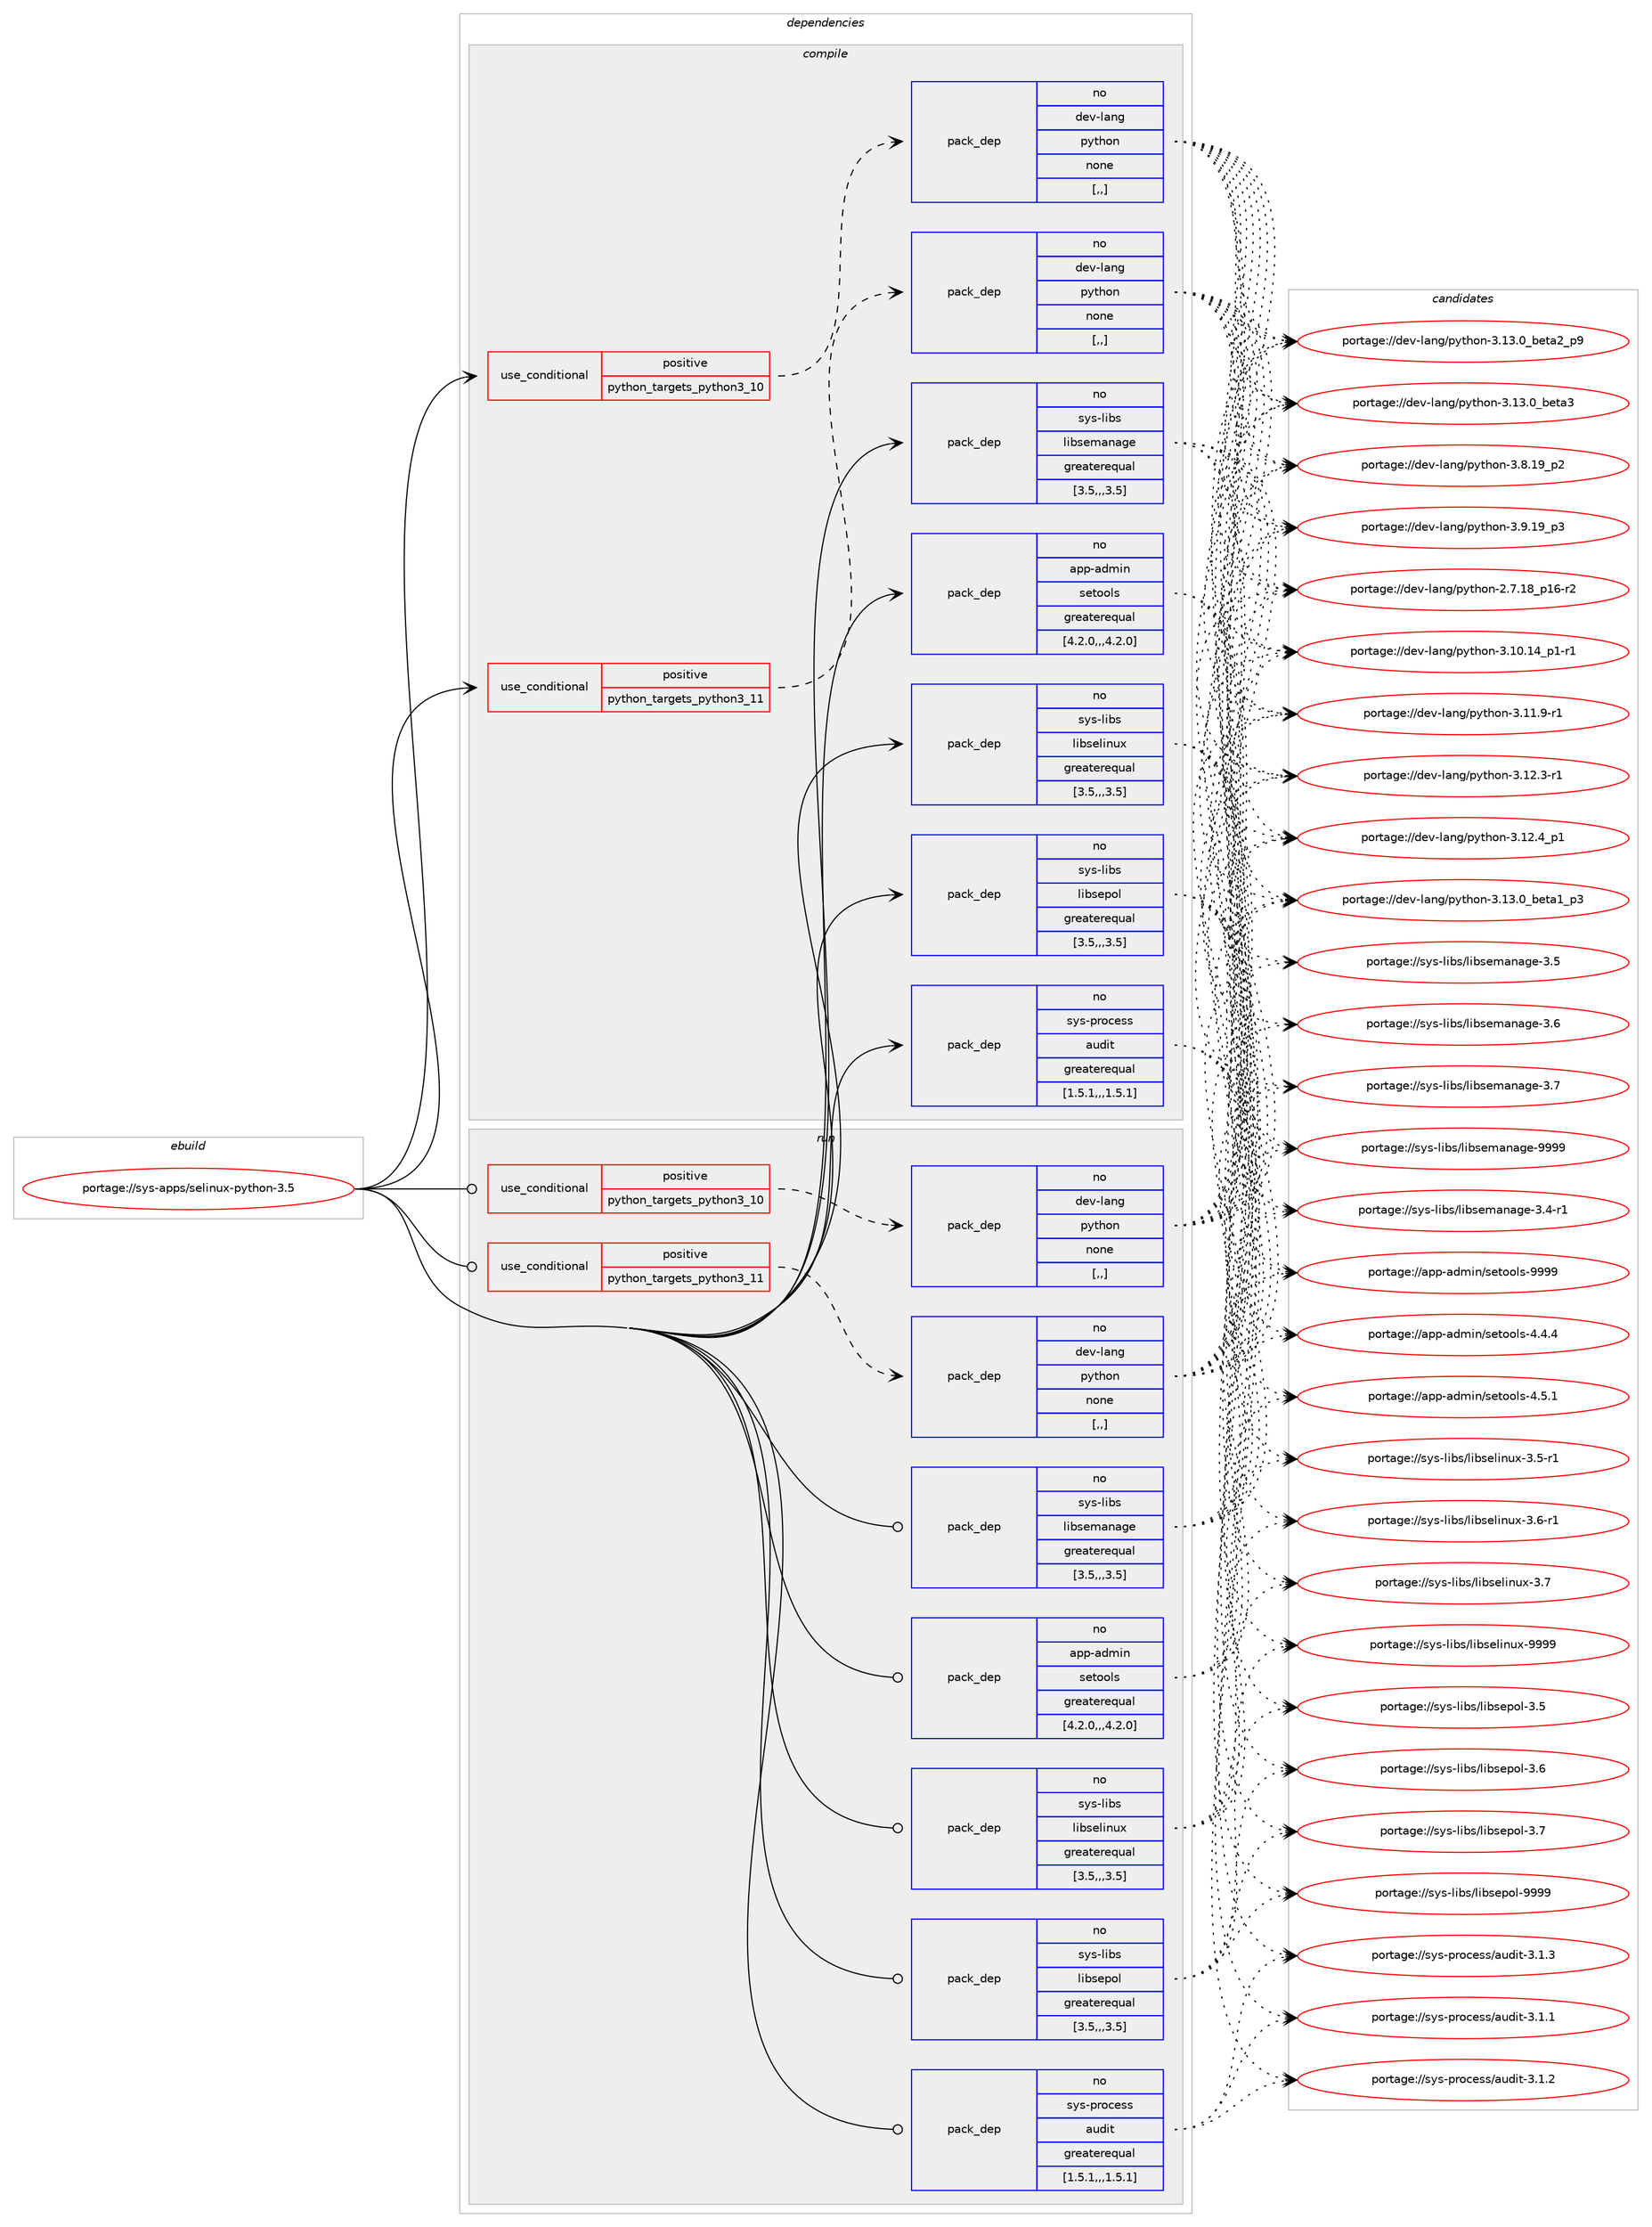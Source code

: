 digraph prolog {

# *************
# Graph options
# *************

newrank=true;
concentrate=true;
compound=true;
graph [rankdir=LR,fontname=Helvetica,fontsize=10,ranksep=1.5];#, ranksep=2.5, nodesep=0.2];
edge  [arrowhead=vee];
node  [fontname=Helvetica,fontsize=10];

# **********
# The ebuild
# **********

subgraph cluster_leftcol {
color=gray;
rank=same;
label=<<i>ebuild</i>>;
id [label="portage://sys-apps/selinux-python-3.5", color=red, width=4, href="../sys-apps/selinux-python-3.5.svg"];
}

# ****************
# The dependencies
# ****************

subgraph cluster_midcol {
color=gray;
label=<<i>dependencies</i>>;
subgraph cluster_compile {
fillcolor="#eeeeee";
style=filled;
label=<<i>compile</i>>;
subgraph cond109181 {
dependency413227 [label=<<TABLE BORDER="0" CELLBORDER="1" CELLSPACING="0" CELLPADDING="4"><TR><TD ROWSPAN="3" CELLPADDING="10">use_conditional</TD></TR><TR><TD>positive</TD></TR><TR><TD>python_targets_python3_10</TD></TR></TABLE>>, shape=none, color=red];
subgraph pack301190 {
dependency413228 [label=<<TABLE BORDER="0" CELLBORDER="1" CELLSPACING="0" CELLPADDING="4" WIDTH="220"><TR><TD ROWSPAN="6" CELLPADDING="30">pack_dep</TD></TR><TR><TD WIDTH="110">no</TD></TR><TR><TD>dev-lang</TD></TR><TR><TD>python</TD></TR><TR><TD>none</TD></TR><TR><TD>[,,]</TD></TR></TABLE>>, shape=none, color=blue];
}
dependency413227:e -> dependency413228:w [weight=20,style="dashed",arrowhead="vee"];
}
id:e -> dependency413227:w [weight=20,style="solid",arrowhead="vee"];
subgraph cond109182 {
dependency413229 [label=<<TABLE BORDER="0" CELLBORDER="1" CELLSPACING="0" CELLPADDING="4"><TR><TD ROWSPAN="3" CELLPADDING="10">use_conditional</TD></TR><TR><TD>positive</TD></TR><TR><TD>python_targets_python3_11</TD></TR></TABLE>>, shape=none, color=red];
subgraph pack301191 {
dependency413230 [label=<<TABLE BORDER="0" CELLBORDER="1" CELLSPACING="0" CELLPADDING="4" WIDTH="220"><TR><TD ROWSPAN="6" CELLPADDING="30">pack_dep</TD></TR><TR><TD WIDTH="110">no</TD></TR><TR><TD>dev-lang</TD></TR><TR><TD>python</TD></TR><TR><TD>none</TD></TR><TR><TD>[,,]</TD></TR></TABLE>>, shape=none, color=blue];
}
dependency413229:e -> dependency413230:w [weight=20,style="dashed",arrowhead="vee"];
}
id:e -> dependency413229:w [weight=20,style="solid",arrowhead="vee"];
subgraph pack301192 {
dependency413231 [label=<<TABLE BORDER="0" CELLBORDER="1" CELLSPACING="0" CELLPADDING="4" WIDTH="220"><TR><TD ROWSPAN="6" CELLPADDING="30">pack_dep</TD></TR><TR><TD WIDTH="110">no</TD></TR><TR><TD>app-admin</TD></TR><TR><TD>setools</TD></TR><TR><TD>greaterequal</TD></TR><TR><TD>[4.2.0,,,4.2.0]</TD></TR></TABLE>>, shape=none, color=blue];
}
id:e -> dependency413231:w [weight=20,style="solid",arrowhead="vee"];
subgraph pack301193 {
dependency413232 [label=<<TABLE BORDER="0" CELLBORDER="1" CELLSPACING="0" CELLPADDING="4" WIDTH="220"><TR><TD ROWSPAN="6" CELLPADDING="30">pack_dep</TD></TR><TR><TD WIDTH="110">no</TD></TR><TR><TD>sys-libs</TD></TR><TR><TD>libselinux</TD></TR><TR><TD>greaterequal</TD></TR><TR><TD>[3.5,,,3.5]</TD></TR></TABLE>>, shape=none, color=blue];
}
id:e -> dependency413232:w [weight=20,style="solid",arrowhead="vee"];
subgraph pack301194 {
dependency413233 [label=<<TABLE BORDER="0" CELLBORDER="1" CELLSPACING="0" CELLPADDING="4" WIDTH="220"><TR><TD ROWSPAN="6" CELLPADDING="30">pack_dep</TD></TR><TR><TD WIDTH="110">no</TD></TR><TR><TD>sys-libs</TD></TR><TR><TD>libsemanage</TD></TR><TR><TD>greaterequal</TD></TR><TR><TD>[3.5,,,3.5]</TD></TR></TABLE>>, shape=none, color=blue];
}
id:e -> dependency413233:w [weight=20,style="solid",arrowhead="vee"];
subgraph pack301195 {
dependency413234 [label=<<TABLE BORDER="0" CELLBORDER="1" CELLSPACING="0" CELLPADDING="4" WIDTH="220"><TR><TD ROWSPAN="6" CELLPADDING="30">pack_dep</TD></TR><TR><TD WIDTH="110">no</TD></TR><TR><TD>sys-libs</TD></TR><TR><TD>libsepol</TD></TR><TR><TD>greaterequal</TD></TR><TR><TD>[3.5,,,3.5]</TD></TR></TABLE>>, shape=none, color=blue];
}
id:e -> dependency413234:w [weight=20,style="solid",arrowhead="vee"];
subgraph pack301196 {
dependency413235 [label=<<TABLE BORDER="0" CELLBORDER="1" CELLSPACING="0" CELLPADDING="4" WIDTH="220"><TR><TD ROWSPAN="6" CELLPADDING="30">pack_dep</TD></TR><TR><TD WIDTH="110">no</TD></TR><TR><TD>sys-process</TD></TR><TR><TD>audit</TD></TR><TR><TD>greaterequal</TD></TR><TR><TD>[1.5.1,,,1.5.1]</TD></TR></TABLE>>, shape=none, color=blue];
}
id:e -> dependency413235:w [weight=20,style="solid",arrowhead="vee"];
}
subgraph cluster_compileandrun {
fillcolor="#eeeeee";
style=filled;
label=<<i>compile and run</i>>;
}
subgraph cluster_run {
fillcolor="#eeeeee";
style=filled;
label=<<i>run</i>>;
subgraph cond109183 {
dependency413236 [label=<<TABLE BORDER="0" CELLBORDER="1" CELLSPACING="0" CELLPADDING="4"><TR><TD ROWSPAN="3" CELLPADDING="10">use_conditional</TD></TR><TR><TD>positive</TD></TR><TR><TD>python_targets_python3_10</TD></TR></TABLE>>, shape=none, color=red];
subgraph pack301197 {
dependency413237 [label=<<TABLE BORDER="0" CELLBORDER="1" CELLSPACING="0" CELLPADDING="4" WIDTH="220"><TR><TD ROWSPAN="6" CELLPADDING="30">pack_dep</TD></TR><TR><TD WIDTH="110">no</TD></TR><TR><TD>dev-lang</TD></TR><TR><TD>python</TD></TR><TR><TD>none</TD></TR><TR><TD>[,,]</TD></TR></TABLE>>, shape=none, color=blue];
}
dependency413236:e -> dependency413237:w [weight=20,style="dashed",arrowhead="vee"];
}
id:e -> dependency413236:w [weight=20,style="solid",arrowhead="odot"];
subgraph cond109184 {
dependency413238 [label=<<TABLE BORDER="0" CELLBORDER="1" CELLSPACING="0" CELLPADDING="4"><TR><TD ROWSPAN="3" CELLPADDING="10">use_conditional</TD></TR><TR><TD>positive</TD></TR><TR><TD>python_targets_python3_11</TD></TR></TABLE>>, shape=none, color=red];
subgraph pack301198 {
dependency413239 [label=<<TABLE BORDER="0" CELLBORDER="1" CELLSPACING="0" CELLPADDING="4" WIDTH="220"><TR><TD ROWSPAN="6" CELLPADDING="30">pack_dep</TD></TR><TR><TD WIDTH="110">no</TD></TR><TR><TD>dev-lang</TD></TR><TR><TD>python</TD></TR><TR><TD>none</TD></TR><TR><TD>[,,]</TD></TR></TABLE>>, shape=none, color=blue];
}
dependency413238:e -> dependency413239:w [weight=20,style="dashed",arrowhead="vee"];
}
id:e -> dependency413238:w [weight=20,style="solid",arrowhead="odot"];
subgraph pack301199 {
dependency413240 [label=<<TABLE BORDER="0" CELLBORDER="1" CELLSPACING="0" CELLPADDING="4" WIDTH="220"><TR><TD ROWSPAN="6" CELLPADDING="30">pack_dep</TD></TR><TR><TD WIDTH="110">no</TD></TR><TR><TD>app-admin</TD></TR><TR><TD>setools</TD></TR><TR><TD>greaterequal</TD></TR><TR><TD>[4.2.0,,,4.2.0]</TD></TR></TABLE>>, shape=none, color=blue];
}
id:e -> dependency413240:w [weight=20,style="solid",arrowhead="odot"];
subgraph pack301200 {
dependency413241 [label=<<TABLE BORDER="0" CELLBORDER="1" CELLSPACING="0" CELLPADDING="4" WIDTH="220"><TR><TD ROWSPAN="6" CELLPADDING="30">pack_dep</TD></TR><TR><TD WIDTH="110">no</TD></TR><TR><TD>sys-libs</TD></TR><TR><TD>libselinux</TD></TR><TR><TD>greaterequal</TD></TR><TR><TD>[3.5,,,3.5]</TD></TR></TABLE>>, shape=none, color=blue];
}
id:e -> dependency413241:w [weight=20,style="solid",arrowhead="odot"];
subgraph pack301201 {
dependency413242 [label=<<TABLE BORDER="0" CELLBORDER="1" CELLSPACING="0" CELLPADDING="4" WIDTH="220"><TR><TD ROWSPAN="6" CELLPADDING="30">pack_dep</TD></TR><TR><TD WIDTH="110">no</TD></TR><TR><TD>sys-libs</TD></TR><TR><TD>libsemanage</TD></TR><TR><TD>greaterequal</TD></TR><TR><TD>[3.5,,,3.5]</TD></TR></TABLE>>, shape=none, color=blue];
}
id:e -> dependency413242:w [weight=20,style="solid",arrowhead="odot"];
subgraph pack301202 {
dependency413243 [label=<<TABLE BORDER="0" CELLBORDER="1" CELLSPACING="0" CELLPADDING="4" WIDTH="220"><TR><TD ROWSPAN="6" CELLPADDING="30">pack_dep</TD></TR><TR><TD WIDTH="110">no</TD></TR><TR><TD>sys-libs</TD></TR><TR><TD>libsepol</TD></TR><TR><TD>greaterequal</TD></TR><TR><TD>[3.5,,,3.5]</TD></TR></TABLE>>, shape=none, color=blue];
}
id:e -> dependency413243:w [weight=20,style="solid",arrowhead="odot"];
subgraph pack301203 {
dependency413244 [label=<<TABLE BORDER="0" CELLBORDER="1" CELLSPACING="0" CELLPADDING="4" WIDTH="220"><TR><TD ROWSPAN="6" CELLPADDING="30">pack_dep</TD></TR><TR><TD WIDTH="110">no</TD></TR><TR><TD>sys-process</TD></TR><TR><TD>audit</TD></TR><TR><TD>greaterequal</TD></TR><TR><TD>[1.5.1,,,1.5.1]</TD></TR></TABLE>>, shape=none, color=blue];
}
id:e -> dependency413244:w [weight=20,style="solid",arrowhead="odot"];
}
}

# **************
# The candidates
# **************

subgraph cluster_choices {
rank=same;
color=gray;
label=<<i>candidates</i>>;

subgraph choice301190 {
color=black;
nodesep=1;
choice100101118451089711010347112121116104111110455046554649569511249544511450 [label="portage://dev-lang/python-2.7.18_p16-r2", color=red, width=4,href="../dev-lang/python-2.7.18_p16-r2.svg"];
choice100101118451089711010347112121116104111110455146494846495295112494511449 [label="portage://dev-lang/python-3.10.14_p1-r1", color=red, width=4,href="../dev-lang/python-3.10.14_p1-r1.svg"];
choice100101118451089711010347112121116104111110455146494946574511449 [label="portage://dev-lang/python-3.11.9-r1", color=red, width=4,href="../dev-lang/python-3.11.9-r1.svg"];
choice100101118451089711010347112121116104111110455146495046514511449 [label="portage://dev-lang/python-3.12.3-r1", color=red, width=4,href="../dev-lang/python-3.12.3-r1.svg"];
choice100101118451089711010347112121116104111110455146495046529511249 [label="portage://dev-lang/python-3.12.4_p1", color=red, width=4,href="../dev-lang/python-3.12.4_p1.svg"];
choice10010111845108971101034711212111610411111045514649514648959810111697499511251 [label="portage://dev-lang/python-3.13.0_beta1_p3", color=red, width=4,href="../dev-lang/python-3.13.0_beta1_p3.svg"];
choice10010111845108971101034711212111610411111045514649514648959810111697509511257 [label="portage://dev-lang/python-3.13.0_beta2_p9", color=red, width=4,href="../dev-lang/python-3.13.0_beta2_p9.svg"];
choice1001011184510897110103471121211161041111104551464951464895981011169751 [label="portage://dev-lang/python-3.13.0_beta3", color=red, width=4,href="../dev-lang/python-3.13.0_beta3.svg"];
choice100101118451089711010347112121116104111110455146564649579511250 [label="portage://dev-lang/python-3.8.19_p2", color=red, width=4,href="../dev-lang/python-3.8.19_p2.svg"];
choice100101118451089711010347112121116104111110455146574649579511251 [label="portage://dev-lang/python-3.9.19_p3", color=red, width=4,href="../dev-lang/python-3.9.19_p3.svg"];
dependency413228:e -> choice100101118451089711010347112121116104111110455046554649569511249544511450:w [style=dotted,weight="100"];
dependency413228:e -> choice100101118451089711010347112121116104111110455146494846495295112494511449:w [style=dotted,weight="100"];
dependency413228:e -> choice100101118451089711010347112121116104111110455146494946574511449:w [style=dotted,weight="100"];
dependency413228:e -> choice100101118451089711010347112121116104111110455146495046514511449:w [style=dotted,weight="100"];
dependency413228:e -> choice100101118451089711010347112121116104111110455146495046529511249:w [style=dotted,weight="100"];
dependency413228:e -> choice10010111845108971101034711212111610411111045514649514648959810111697499511251:w [style=dotted,weight="100"];
dependency413228:e -> choice10010111845108971101034711212111610411111045514649514648959810111697509511257:w [style=dotted,weight="100"];
dependency413228:e -> choice1001011184510897110103471121211161041111104551464951464895981011169751:w [style=dotted,weight="100"];
dependency413228:e -> choice100101118451089711010347112121116104111110455146564649579511250:w [style=dotted,weight="100"];
dependency413228:e -> choice100101118451089711010347112121116104111110455146574649579511251:w [style=dotted,weight="100"];
}
subgraph choice301191 {
color=black;
nodesep=1;
choice100101118451089711010347112121116104111110455046554649569511249544511450 [label="portage://dev-lang/python-2.7.18_p16-r2", color=red, width=4,href="../dev-lang/python-2.7.18_p16-r2.svg"];
choice100101118451089711010347112121116104111110455146494846495295112494511449 [label="portage://dev-lang/python-3.10.14_p1-r1", color=red, width=4,href="../dev-lang/python-3.10.14_p1-r1.svg"];
choice100101118451089711010347112121116104111110455146494946574511449 [label="portage://dev-lang/python-3.11.9-r1", color=red, width=4,href="../dev-lang/python-3.11.9-r1.svg"];
choice100101118451089711010347112121116104111110455146495046514511449 [label="portage://dev-lang/python-3.12.3-r1", color=red, width=4,href="../dev-lang/python-3.12.3-r1.svg"];
choice100101118451089711010347112121116104111110455146495046529511249 [label="portage://dev-lang/python-3.12.4_p1", color=red, width=4,href="../dev-lang/python-3.12.4_p1.svg"];
choice10010111845108971101034711212111610411111045514649514648959810111697499511251 [label="portage://dev-lang/python-3.13.0_beta1_p3", color=red, width=4,href="../dev-lang/python-3.13.0_beta1_p3.svg"];
choice10010111845108971101034711212111610411111045514649514648959810111697509511257 [label="portage://dev-lang/python-3.13.0_beta2_p9", color=red, width=4,href="../dev-lang/python-3.13.0_beta2_p9.svg"];
choice1001011184510897110103471121211161041111104551464951464895981011169751 [label="portage://dev-lang/python-3.13.0_beta3", color=red, width=4,href="../dev-lang/python-3.13.0_beta3.svg"];
choice100101118451089711010347112121116104111110455146564649579511250 [label="portage://dev-lang/python-3.8.19_p2", color=red, width=4,href="../dev-lang/python-3.8.19_p2.svg"];
choice100101118451089711010347112121116104111110455146574649579511251 [label="portage://dev-lang/python-3.9.19_p3", color=red, width=4,href="../dev-lang/python-3.9.19_p3.svg"];
dependency413230:e -> choice100101118451089711010347112121116104111110455046554649569511249544511450:w [style=dotted,weight="100"];
dependency413230:e -> choice100101118451089711010347112121116104111110455146494846495295112494511449:w [style=dotted,weight="100"];
dependency413230:e -> choice100101118451089711010347112121116104111110455146494946574511449:w [style=dotted,weight="100"];
dependency413230:e -> choice100101118451089711010347112121116104111110455146495046514511449:w [style=dotted,weight="100"];
dependency413230:e -> choice100101118451089711010347112121116104111110455146495046529511249:w [style=dotted,weight="100"];
dependency413230:e -> choice10010111845108971101034711212111610411111045514649514648959810111697499511251:w [style=dotted,weight="100"];
dependency413230:e -> choice10010111845108971101034711212111610411111045514649514648959810111697509511257:w [style=dotted,weight="100"];
dependency413230:e -> choice1001011184510897110103471121211161041111104551464951464895981011169751:w [style=dotted,weight="100"];
dependency413230:e -> choice100101118451089711010347112121116104111110455146564649579511250:w [style=dotted,weight="100"];
dependency413230:e -> choice100101118451089711010347112121116104111110455146574649579511251:w [style=dotted,weight="100"];
}
subgraph choice301192 {
color=black;
nodesep=1;
choice97112112459710010910511047115101116111111108115455246524652 [label="portage://app-admin/setools-4.4.4", color=red, width=4,href="../app-admin/setools-4.4.4.svg"];
choice97112112459710010910511047115101116111111108115455246534649 [label="portage://app-admin/setools-4.5.1", color=red, width=4,href="../app-admin/setools-4.5.1.svg"];
choice971121124597100109105110471151011161111111081154557575757 [label="portage://app-admin/setools-9999", color=red, width=4,href="../app-admin/setools-9999.svg"];
dependency413231:e -> choice97112112459710010910511047115101116111111108115455246524652:w [style=dotted,weight="100"];
dependency413231:e -> choice97112112459710010910511047115101116111111108115455246534649:w [style=dotted,weight="100"];
dependency413231:e -> choice971121124597100109105110471151011161111111081154557575757:w [style=dotted,weight="100"];
}
subgraph choice301193 {
color=black;
nodesep=1;
choice11512111545108105981154710810598115101108105110117120455146534511449 [label="portage://sys-libs/libselinux-3.5-r1", color=red, width=4,href="../sys-libs/libselinux-3.5-r1.svg"];
choice11512111545108105981154710810598115101108105110117120455146544511449 [label="portage://sys-libs/libselinux-3.6-r1", color=red, width=4,href="../sys-libs/libselinux-3.6-r1.svg"];
choice1151211154510810598115471081059811510110810511011712045514655 [label="portage://sys-libs/libselinux-3.7", color=red, width=4,href="../sys-libs/libselinux-3.7.svg"];
choice115121115451081059811547108105981151011081051101171204557575757 [label="portage://sys-libs/libselinux-9999", color=red, width=4,href="../sys-libs/libselinux-9999.svg"];
dependency413232:e -> choice11512111545108105981154710810598115101108105110117120455146534511449:w [style=dotted,weight="100"];
dependency413232:e -> choice11512111545108105981154710810598115101108105110117120455146544511449:w [style=dotted,weight="100"];
dependency413232:e -> choice1151211154510810598115471081059811510110810511011712045514655:w [style=dotted,weight="100"];
dependency413232:e -> choice115121115451081059811547108105981151011081051101171204557575757:w [style=dotted,weight="100"];
}
subgraph choice301194 {
color=black;
nodesep=1;
choice115121115451081059811547108105981151011099711097103101455146524511449 [label="portage://sys-libs/libsemanage-3.4-r1", color=red, width=4,href="../sys-libs/libsemanage-3.4-r1.svg"];
choice11512111545108105981154710810598115101109971109710310145514653 [label="portage://sys-libs/libsemanage-3.5", color=red, width=4,href="../sys-libs/libsemanage-3.5.svg"];
choice11512111545108105981154710810598115101109971109710310145514654 [label="portage://sys-libs/libsemanage-3.6", color=red, width=4,href="../sys-libs/libsemanage-3.6.svg"];
choice11512111545108105981154710810598115101109971109710310145514655 [label="portage://sys-libs/libsemanage-3.7", color=red, width=4,href="../sys-libs/libsemanage-3.7.svg"];
choice1151211154510810598115471081059811510110997110971031014557575757 [label="portage://sys-libs/libsemanage-9999", color=red, width=4,href="../sys-libs/libsemanage-9999.svg"];
dependency413233:e -> choice115121115451081059811547108105981151011099711097103101455146524511449:w [style=dotted,weight="100"];
dependency413233:e -> choice11512111545108105981154710810598115101109971109710310145514653:w [style=dotted,weight="100"];
dependency413233:e -> choice11512111545108105981154710810598115101109971109710310145514654:w [style=dotted,weight="100"];
dependency413233:e -> choice11512111545108105981154710810598115101109971109710310145514655:w [style=dotted,weight="100"];
dependency413233:e -> choice1151211154510810598115471081059811510110997110971031014557575757:w [style=dotted,weight="100"];
}
subgraph choice301195 {
color=black;
nodesep=1;
choice1151211154510810598115471081059811510111211110845514653 [label="portage://sys-libs/libsepol-3.5", color=red, width=4,href="../sys-libs/libsepol-3.5.svg"];
choice1151211154510810598115471081059811510111211110845514654 [label="portage://sys-libs/libsepol-3.6", color=red, width=4,href="../sys-libs/libsepol-3.6.svg"];
choice1151211154510810598115471081059811510111211110845514655 [label="portage://sys-libs/libsepol-3.7", color=red, width=4,href="../sys-libs/libsepol-3.7.svg"];
choice115121115451081059811547108105981151011121111084557575757 [label="portage://sys-libs/libsepol-9999", color=red, width=4,href="../sys-libs/libsepol-9999.svg"];
dependency413234:e -> choice1151211154510810598115471081059811510111211110845514653:w [style=dotted,weight="100"];
dependency413234:e -> choice1151211154510810598115471081059811510111211110845514654:w [style=dotted,weight="100"];
dependency413234:e -> choice1151211154510810598115471081059811510111211110845514655:w [style=dotted,weight="100"];
dependency413234:e -> choice115121115451081059811547108105981151011121111084557575757:w [style=dotted,weight="100"];
}
subgraph choice301196 {
color=black;
nodesep=1;
choice11512111545112114111991011151154797117100105116455146494649 [label="portage://sys-process/audit-3.1.1", color=red, width=4,href="../sys-process/audit-3.1.1.svg"];
choice11512111545112114111991011151154797117100105116455146494650 [label="portage://sys-process/audit-3.1.2", color=red, width=4,href="../sys-process/audit-3.1.2.svg"];
choice11512111545112114111991011151154797117100105116455146494651 [label="portage://sys-process/audit-3.1.3", color=red, width=4,href="../sys-process/audit-3.1.3.svg"];
dependency413235:e -> choice11512111545112114111991011151154797117100105116455146494649:w [style=dotted,weight="100"];
dependency413235:e -> choice11512111545112114111991011151154797117100105116455146494650:w [style=dotted,weight="100"];
dependency413235:e -> choice11512111545112114111991011151154797117100105116455146494651:w [style=dotted,weight="100"];
}
subgraph choice301197 {
color=black;
nodesep=1;
choice100101118451089711010347112121116104111110455046554649569511249544511450 [label="portage://dev-lang/python-2.7.18_p16-r2", color=red, width=4,href="../dev-lang/python-2.7.18_p16-r2.svg"];
choice100101118451089711010347112121116104111110455146494846495295112494511449 [label="portage://dev-lang/python-3.10.14_p1-r1", color=red, width=4,href="../dev-lang/python-3.10.14_p1-r1.svg"];
choice100101118451089711010347112121116104111110455146494946574511449 [label="portage://dev-lang/python-3.11.9-r1", color=red, width=4,href="../dev-lang/python-3.11.9-r1.svg"];
choice100101118451089711010347112121116104111110455146495046514511449 [label="portage://dev-lang/python-3.12.3-r1", color=red, width=4,href="../dev-lang/python-3.12.3-r1.svg"];
choice100101118451089711010347112121116104111110455146495046529511249 [label="portage://dev-lang/python-3.12.4_p1", color=red, width=4,href="../dev-lang/python-3.12.4_p1.svg"];
choice10010111845108971101034711212111610411111045514649514648959810111697499511251 [label="portage://dev-lang/python-3.13.0_beta1_p3", color=red, width=4,href="../dev-lang/python-3.13.0_beta1_p3.svg"];
choice10010111845108971101034711212111610411111045514649514648959810111697509511257 [label="portage://dev-lang/python-3.13.0_beta2_p9", color=red, width=4,href="../dev-lang/python-3.13.0_beta2_p9.svg"];
choice1001011184510897110103471121211161041111104551464951464895981011169751 [label="portage://dev-lang/python-3.13.0_beta3", color=red, width=4,href="../dev-lang/python-3.13.0_beta3.svg"];
choice100101118451089711010347112121116104111110455146564649579511250 [label="portage://dev-lang/python-3.8.19_p2", color=red, width=4,href="../dev-lang/python-3.8.19_p2.svg"];
choice100101118451089711010347112121116104111110455146574649579511251 [label="portage://dev-lang/python-3.9.19_p3", color=red, width=4,href="../dev-lang/python-3.9.19_p3.svg"];
dependency413237:e -> choice100101118451089711010347112121116104111110455046554649569511249544511450:w [style=dotted,weight="100"];
dependency413237:e -> choice100101118451089711010347112121116104111110455146494846495295112494511449:w [style=dotted,weight="100"];
dependency413237:e -> choice100101118451089711010347112121116104111110455146494946574511449:w [style=dotted,weight="100"];
dependency413237:e -> choice100101118451089711010347112121116104111110455146495046514511449:w [style=dotted,weight="100"];
dependency413237:e -> choice100101118451089711010347112121116104111110455146495046529511249:w [style=dotted,weight="100"];
dependency413237:e -> choice10010111845108971101034711212111610411111045514649514648959810111697499511251:w [style=dotted,weight="100"];
dependency413237:e -> choice10010111845108971101034711212111610411111045514649514648959810111697509511257:w [style=dotted,weight="100"];
dependency413237:e -> choice1001011184510897110103471121211161041111104551464951464895981011169751:w [style=dotted,weight="100"];
dependency413237:e -> choice100101118451089711010347112121116104111110455146564649579511250:w [style=dotted,weight="100"];
dependency413237:e -> choice100101118451089711010347112121116104111110455146574649579511251:w [style=dotted,weight="100"];
}
subgraph choice301198 {
color=black;
nodesep=1;
choice100101118451089711010347112121116104111110455046554649569511249544511450 [label="portage://dev-lang/python-2.7.18_p16-r2", color=red, width=4,href="../dev-lang/python-2.7.18_p16-r2.svg"];
choice100101118451089711010347112121116104111110455146494846495295112494511449 [label="portage://dev-lang/python-3.10.14_p1-r1", color=red, width=4,href="../dev-lang/python-3.10.14_p1-r1.svg"];
choice100101118451089711010347112121116104111110455146494946574511449 [label="portage://dev-lang/python-3.11.9-r1", color=red, width=4,href="../dev-lang/python-3.11.9-r1.svg"];
choice100101118451089711010347112121116104111110455146495046514511449 [label="portage://dev-lang/python-3.12.3-r1", color=red, width=4,href="../dev-lang/python-3.12.3-r1.svg"];
choice100101118451089711010347112121116104111110455146495046529511249 [label="portage://dev-lang/python-3.12.4_p1", color=red, width=4,href="../dev-lang/python-3.12.4_p1.svg"];
choice10010111845108971101034711212111610411111045514649514648959810111697499511251 [label="portage://dev-lang/python-3.13.0_beta1_p3", color=red, width=4,href="../dev-lang/python-3.13.0_beta1_p3.svg"];
choice10010111845108971101034711212111610411111045514649514648959810111697509511257 [label="portage://dev-lang/python-3.13.0_beta2_p9", color=red, width=4,href="../dev-lang/python-3.13.0_beta2_p9.svg"];
choice1001011184510897110103471121211161041111104551464951464895981011169751 [label="portage://dev-lang/python-3.13.0_beta3", color=red, width=4,href="../dev-lang/python-3.13.0_beta3.svg"];
choice100101118451089711010347112121116104111110455146564649579511250 [label="portage://dev-lang/python-3.8.19_p2", color=red, width=4,href="../dev-lang/python-3.8.19_p2.svg"];
choice100101118451089711010347112121116104111110455146574649579511251 [label="portage://dev-lang/python-3.9.19_p3", color=red, width=4,href="../dev-lang/python-3.9.19_p3.svg"];
dependency413239:e -> choice100101118451089711010347112121116104111110455046554649569511249544511450:w [style=dotted,weight="100"];
dependency413239:e -> choice100101118451089711010347112121116104111110455146494846495295112494511449:w [style=dotted,weight="100"];
dependency413239:e -> choice100101118451089711010347112121116104111110455146494946574511449:w [style=dotted,weight="100"];
dependency413239:e -> choice100101118451089711010347112121116104111110455146495046514511449:w [style=dotted,weight="100"];
dependency413239:e -> choice100101118451089711010347112121116104111110455146495046529511249:w [style=dotted,weight="100"];
dependency413239:e -> choice10010111845108971101034711212111610411111045514649514648959810111697499511251:w [style=dotted,weight="100"];
dependency413239:e -> choice10010111845108971101034711212111610411111045514649514648959810111697509511257:w [style=dotted,weight="100"];
dependency413239:e -> choice1001011184510897110103471121211161041111104551464951464895981011169751:w [style=dotted,weight="100"];
dependency413239:e -> choice100101118451089711010347112121116104111110455146564649579511250:w [style=dotted,weight="100"];
dependency413239:e -> choice100101118451089711010347112121116104111110455146574649579511251:w [style=dotted,weight="100"];
}
subgraph choice301199 {
color=black;
nodesep=1;
choice97112112459710010910511047115101116111111108115455246524652 [label="portage://app-admin/setools-4.4.4", color=red, width=4,href="../app-admin/setools-4.4.4.svg"];
choice97112112459710010910511047115101116111111108115455246534649 [label="portage://app-admin/setools-4.5.1", color=red, width=4,href="../app-admin/setools-4.5.1.svg"];
choice971121124597100109105110471151011161111111081154557575757 [label="portage://app-admin/setools-9999", color=red, width=4,href="../app-admin/setools-9999.svg"];
dependency413240:e -> choice97112112459710010910511047115101116111111108115455246524652:w [style=dotted,weight="100"];
dependency413240:e -> choice97112112459710010910511047115101116111111108115455246534649:w [style=dotted,weight="100"];
dependency413240:e -> choice971121124597100109105110471151011161111111081154557575757:w [style=dotted,weight="100"];
}
subgraph choice301200 {
color=black;
nodesep=1;
choice11512111545108105981154710810598115101108105110117120455146534511449 [label="portage://sys-libs/libselinux-3.5-r1", color=red, width=4,href="../sys-libs/libselinux-3.5-r1.svg"];
choice11512111545108105981154710810598115101108105110117120455146544511449 [label="portage://sys-libs/libselinux-3.6-r1", color=red, width=4,href="../sys-libs/libselinux-3.6-r1.svg"];
choice1151211154510810598115471081059811510110810511011712045514655 [label="portage://sys-libs/libselinux-3.7", color=red, width=4,href="../sys-libs/libselinux-3.7.svg"];
choice115121115451081059811547108105981151011081051101171204557575757 [label="portage://sys-libs/libselinux-9999", color=red, width=4,href="../sys-libs/libselinux-9999.svg"];
dependency413241:e -> choice11512111545108105981154710810598115101108105110117120455146534511449:w [style=dotted,weight="100"];
dependency413241:e -> choice11512111545108105981154710810598115101108105110117120455146544511449:w [style=dotted,weight="100"];
dependency413241:e -> choice1151211154510810598115471081059811510110810511011712045514655:w [style=dotted,weight="100"];
dependency413241:e -> choice115121115451081059811547108105981151011081051101171204557575757:w [style=dotted,weight="100"];
}
subgraph choice301201 {
color=black;
nodesep=1;
choice115121115451081059811547108105981151011099711097103101455146524511449 [label="portage://sys-libs/libsemanage-3.4-r1", color=red, width=4,href="../sys-libs/libsemanage-3.4-r1.svg"];
choice11512111545108105981154710810598115101109971109710310145514653 [label="portage://sys-libs/libsemanage-3.5", color=red, width=4,href="../sys-libs/libsemanage-3.5.svg"];
choice11512111545108105981154710810598115101109971109710310145514654 [label="portage://sys-libs/libsemanage-3.6", color=red, width=4,href="../sys-libs/libsemanage-3.6.svg"];
choice11512111545108105981154710810598115101109971109710310145514655 [label="portage://sys-libs/libsemanage-3.7", color=red, width=4,href="../sys-libs/libsemanage-3.7.svg"];
choice1151211154510810598115471081059811510110997110971031014557575757 [label="portage://sys-libs/libsemanage-9999", color=red, width=4,href="../sys-libs/libsemanage-9999.svg"];
dependency413242:e -> choice115121115451081059811547108105981151011099711097103101455146524511449:w [style=dotted,weight="100"];
dependency413242:e -> choice11512111545108105981154710810598115101109971109710310145514653:w [style=dotted,weight="100"];
dependency413242:e -> choice11512111545108105981154710810598115101109971109710310145514654:w [style=dotted,weight="100"];
dependency413242:e -> choice11512111545108105981154710810598115101109971109710310145514655:w [style=dotted,weight="100"];
dependency413242:e -> choice1151211154510810598115471081059811510110997110971031014557575757:w [style=dotted,weight="100"];
}
subgraph choice301202 {
color=black;
nodesep=1;
choice1151211154510810598115471081059811510111211110845514653 [label="portage://sys-libs/libsepol-3.5", color=red, width=4,href="../sys-libs/libsepol-3.5.svg"];
choice1151211154510810598115471081059811510111211110845514654 [label="portage://sys-libs/libsepol-3.6", color=red, width=4,href="../sys-libs/libsepol-3.6.svg"];
choice1151211154510810598115471081059811510111211110845514655 [label="portage://sys-libs/libsepol-3.7", color=red, width=4,href="../sys-libs/libsepol-3.7.svg"];
choice115121115451081059811547108105981151011121111084557575757 [label="portage://sys-libs/libsepol-9999", color=red, width=4,href="../sys-libs/libsepol-9999.svg"];
dependency413243:e -> choice1151211154510810598115471081059811510111211110845514653:w [style=dotted,weight="100"];
dependency413243:e -> choice1151211154510810598115471081059811510111211110845514654:w [style=dotted,weight="100"];
dependency413243:e -> choice1151211154510810598115471081059811510111211110845514655:w [style=dotted,weight="100"];
dependency413243:e -> choice115121115451081059811547108105981151011121111084557575757:w [style=dotted,weight="100"];
}
subgraph choice301203 {
color=black;
nodesep=1;
choice11512111545112114111991011151154797117100105116455146494649 [label="portage://sys-process/audit-3.1.1", color=red, width=4,href="../sys-process/audit-3.1.1.svg"];
choice11512111545112114111991011151154797117100105116455146494650 [label="portage://sys-process/audit-3.1.2", color=red, width=4,href="../sys-process/audit-3.1.2.svg"];
choice11512111545112114111991011151154797117100105116455146494651 [label="portage://sys-process/audit-3.1.3", color=red, width=4,href="../sys-process/audit-3.1.3.svg"];
dependency413244:e -> choice11512111545112114111991011151154797117100105116455146494649:w [style=dotted,weight="100"];
dependency413244:e -> choice11512111545112114111991011151154797117100105116455146494650:w [style=dotted,weight="100"];
dependency413244:e -> choice11512111545112114111991011151154797117100105116455146494651:w [style=dotted,weight="100"];
}
}

}
